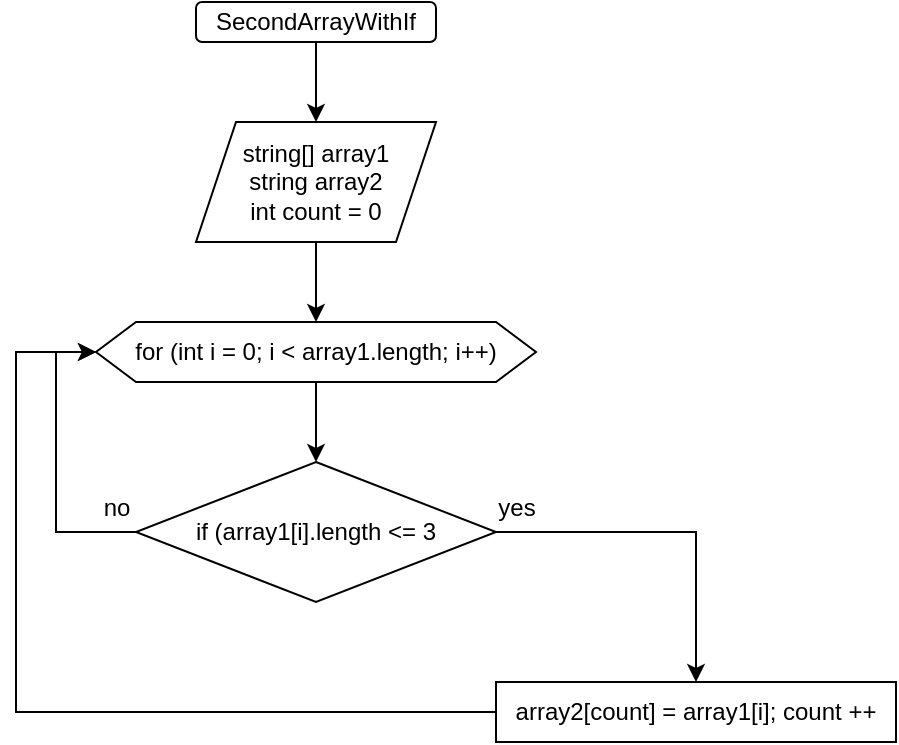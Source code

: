 <mxfile version="21.6.5" type="device">
  <diagram name="Страница 1" id="YinUiNS_I3btrKBqKsuR">
    <mxGraphModel dx="1290" dy="575" grid="1" gridSize="10" guides="1" tooltips="1" connect="1" arrows="1" fold="1" page="1" pageScale="1" pageWidth="827" pageHeight="1169" math="0" shadow="0">
      <root>
        <mxCell id="0" />
        <mxCell id="1" parent="0" />
        <mxCell id="wQLp2Vd-kYFk8De9ZDS0-15" style="edgeStyle=orthogonalEdgeStyle;rounded=0;orthogonalLoop=1;jettySize=auto;html=1;entryX=0.5;entryY=0;entryDx=0;entryDy=0;" parent="1" source="wQLp2Vd-kYFk8De9ZDS0-1" target="wQLp2Vd-kYFk8De9ZDS0-2" edge="1">
          <mxGeometry relative="1" as="geometry" />
        </mxCell>
        <mxCell id="wQLp2Vd-kYFk8De9ZDS0-1" value="SecondArrayWithIf" style="rounded=1;whiteSpace=wrap;html=1;" parent="1" vertex="1">
          <mxGeometry x="110" y="20" width="120" height="20" as="geometry" />
        </mxCell>
        <mxCell id="wQLp2Vd-kYFk8De9ZDS0-14" style="edgeStyle=orthogonalEdgeStyle;rounded=0;orthogonalLoop=1;jettySize=auto;html=1;entryX=0.5;entryY=0;entryDx=0;entryDy=0;" parent="1" source="wQLp2Vd-kYFk8De9ZDS0-2" target="wQLp2Vd-kYFk8De9ZDS0-3" edge="1">
          <mxGeometry relative="1" as="geometry" />
        </mxCell>
        <mxCell id="wQLp2Vd-kYFk8De9ZDS0-2" value="string[] array1&lt;br&gt;string array2&lt;br&gt;int count = 0" style="shape=parallelogram;perimeter=parallelogramPerimeter;whiteSpace=wrap;html=1;fixedSize=1;" parent="1" vertex="1">
          <mxGeometry x="110" y="80" width="120" height="60" as="geometry" />
        </mxCell>
        <mxCell id="wQLp2Vd-kYFk8De9ZDS0-13" style="edgeStyle=orthogonalEdgeStyle;rounded=0;orthogonalLoop=1;jettySize=auto;html=1;entryX=0.5;entryY=0;entryDx=0;entryDy=0;" parent="1" source="wQLp2Vd-kYFk8De9ZDS0-3" target="wQLp2Vd-kYFk8De9ZDS0-4" edge="1">
          <mxGeometry relative="1" as="geometry" />
        </mxCell>
        <mxCell id="wQLp2Vd-kYFk8De9ZDS0-3" value="for (int i = 0; i &amp;lt; array1.length; i++)" style="shape=hexagon;perimeter=hexagonPerimeter2;whiteSpace=wrap;html=1;fixedSize=1;" parent="1" vertex="1">
          <mxGeometry x="60" y="180" width="220" height="30" as="geometry" />
        </mxCell>
        <mxCell id="wQLp2Vd-kYFk8De9ZDS0-7" style="edgeStyle=orthogonalEdgeStyle;rounded=0;orthogonalLoop=1;jettySize=auto;html=1;entryX=0.5;entryY=0;entryDx=0;entryDy=0;" parent="1" source="wQLp2Vd-kYFk8De9ZDS0-4" target="wQLp2Vd-kYFk8De9ZDS0-6" edge="1">
          <mxGeometry relative="1" as="geometry">
            <Array as="points">
              <mxPoint x="360" y="285" />
            </Array>
          </mxGeometry>
        </mxCell>
        <mxCell id="wQLp2Vd-kYFk8De9ZDS0-9" style="edgeStyle=orthogonalEdgeStyle;rounded=0;orthogonalLoop=1;jettySize=auto;html=1;entryX=0;entryY=0.5;entryDx=0;entryDy=0;" parent="1" source="wQLp2Vd-kYFk8De9ZDS0-4" target="wQLp2Vd-kYFk8De9ZDS0-3" edge="1">
          <mxGeometry relative="1" as="geometry">
            <Array as="points">
              <mxPoint x="40" y="285" />
              <mxPoint x="40" y="195" />
            </Array>
          </mxGeometry>
        </mxCell>
        <mxCell id="wQLp2Vd-kYFk8De9ZDS0-4" value="if (array1[i].length &amp;lt;= 3" style="rhombus;whiteSpace=wrap;html=1;" parent="1" vertex="1">
          <mxGeometry x="80" y="250" width="180" height="70" as="geometry" />
        </mxCell>
        <mxCell id="wQLp2Vd-kYFk8De9ZDS0-11" style="edgeStyle=orthogonalEdgeStyle;rounded=0;orthogonalLoop=1;jettySize=auto;html=1;entryX=0;entryY=0.5;entryDx=0;entryDy=0;" parent="1" source="wQLp2Vd-kYFk8De9ZDS0-6" target="wQLp2Vd-kYFk8De9ZDS0-3" edge="1">
          <mxGeometry relative="1" as="geometry">
            <Array as="points">
              <mxPoint x="20" y="375" />
              <mxPoint x="20" y="195" />
            </Array>
          </mxGeometry>
        </mxCell>
        <mxCell id="wQLp2Vd-kYFk8De9ZDS0-6" value="array2[count] = array1[i]; count ++" style="rounded=0;whiteSpace=wrap;html=1;" parent="1" vertex="1">
          <mxGeometry x="260" y="360" width="200" height="30" as="geometry" />
        </mxCell>
        <mxCell id="wQLp2Vd-kYFk8De9ZDS0-8" value="yes" style="text;html=1;align=center;verticalAlign=middle;resizable=0;points=[];autosize=1;strokeColor=none;fillColor=none;" parent="1" vertex="1">
          <mxGeometry x="250" y="258" width="40" height="30" as="geometry" />
        </mxCell>
        <mxCell id="wQLp2Vd-kYFk8De9ZDS0-12" value="no" style="text;html=1;align=center;verticalAlign=middle;resizable=0;points=[];autosize=1;strokeColor=none;fillColor=none;" parent="1" vertex="1">
          <mxGeometry x="50" y="258" width="40" height="30" as="geometry" />
        </mxCell>
      </root>
    </mxGraphModel>
  </diagram>
</mxfile>
